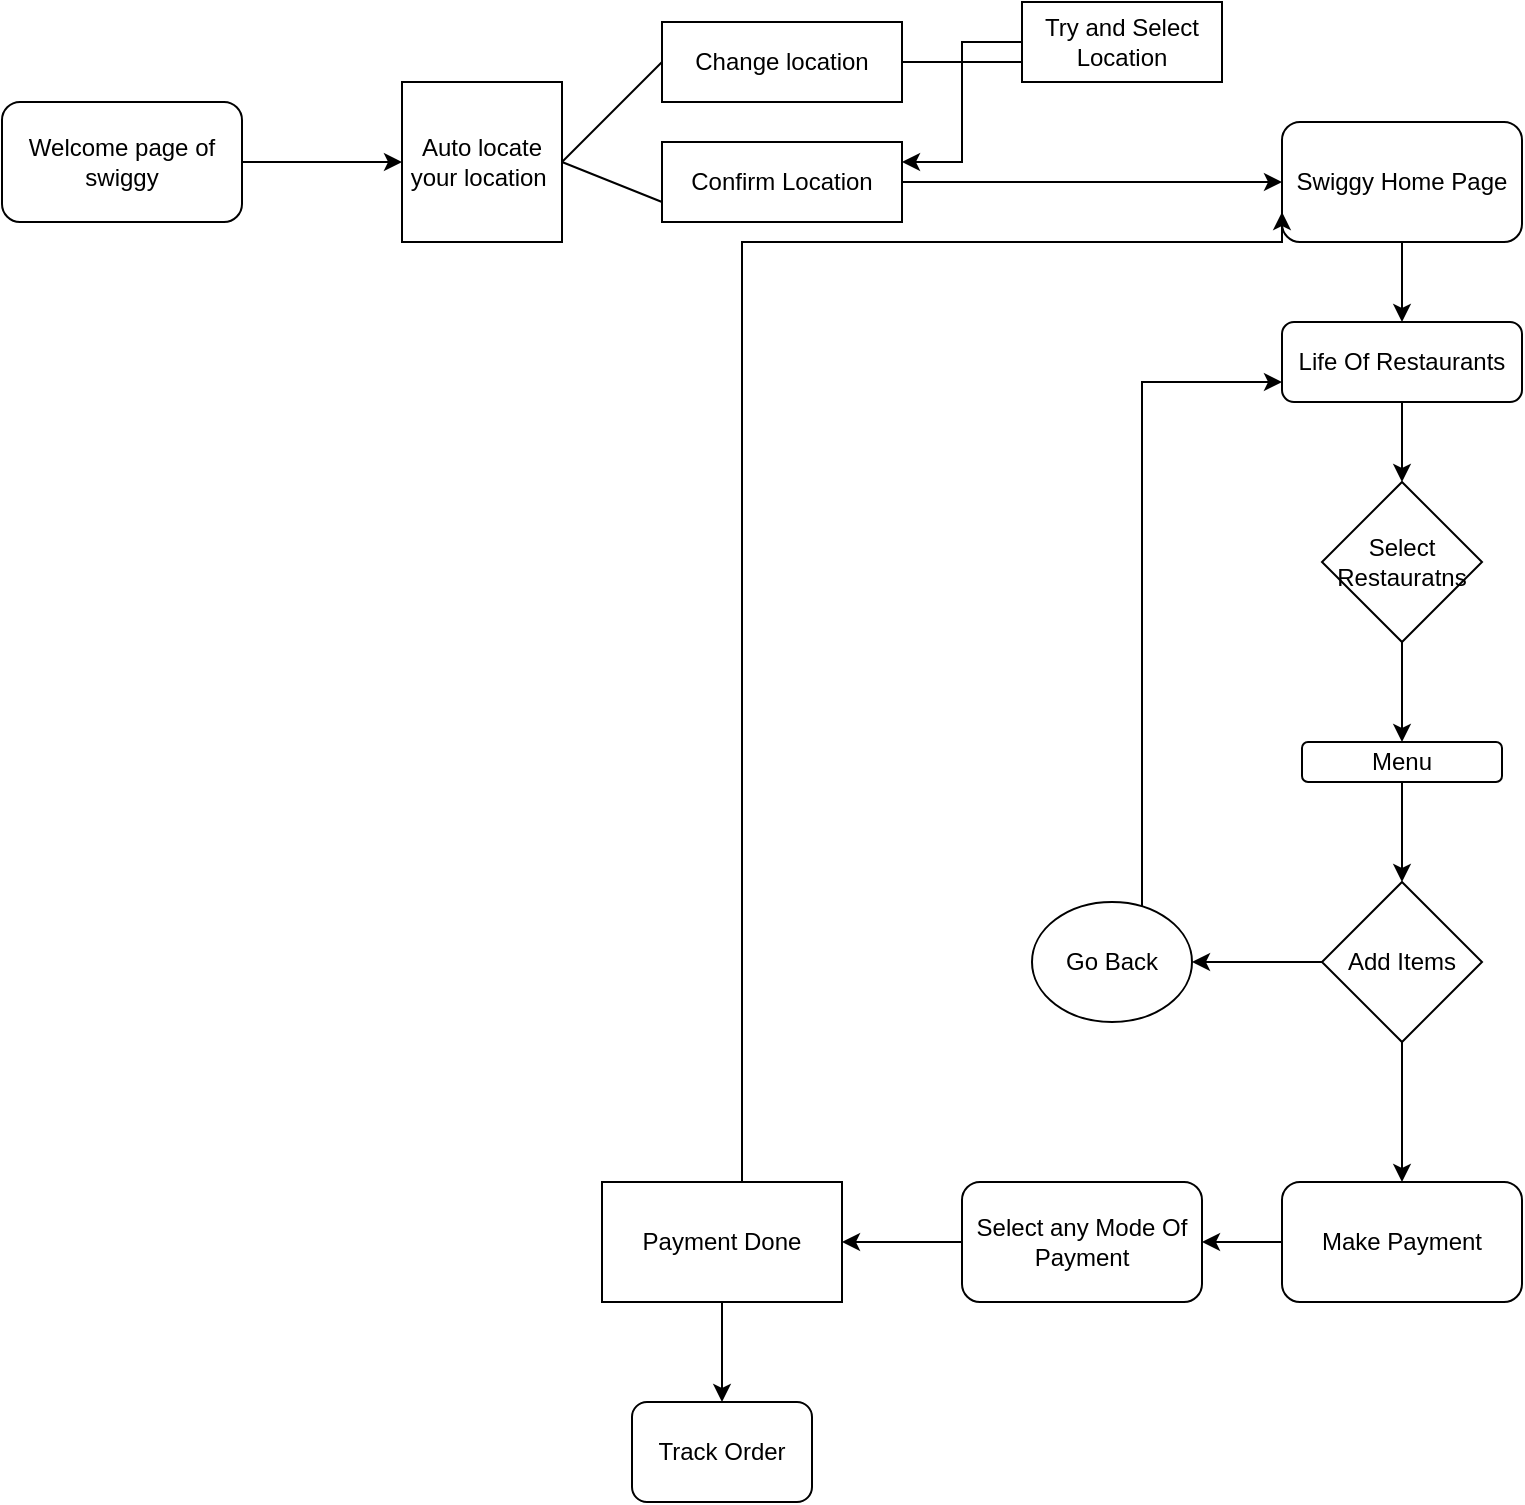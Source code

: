 <mxfile version="28.2.3">
  <diagram name="Page-1" id="aWUcSpzAw-hujBrMD3yU">
    <mxGraphModel dx="786" dy="1620" grid="1" gridSize="10" guides="1" tooltips="1" connect="1" arrows="1" fold="1" page="1" pageScale="1" pageWidth="827" pageHeight="1169" math="0" shadow="0">
      <root>
        <mxCell id="0" />
        <mxCell id="1" parent="0" />
        <mxCell id="c0ev1SywWV7nspTIsW45-24" value="" style="edgeStyle=orthogonalEdgeStyle;rounded=0;orthogonalLoop=1;jettySize=auto;html=1;" edge="1" parent="1" source="c0ev1SywWV7nspTIsW45-3" target="c0ev1SywWV7nspTIsW45-4">
          <mxGeometry relative="1" as="geometry" />
        </mxCell>
        <mxCell id="c0ev1SywWV7nspTIsW45-3" value="Welcome page of swiggy" style="rounded=1;whiteSpace=wrap;html=1;" vertex="1" parent="1">
          <mxGeometry x="30" y="-430" width="120" height="60" as="geometry" />
        </mxCell>
        <mxCell id="c0ev1SywWV7nspTIsW45-4" value="Auto locate your location&amp;nbsp;" style="whiteSpace=wrap;html=1;aspect=fixed;" vertex="1" parent="1">
          <mxGeometry x="230" y="-440" width="80" height="80" as="geometry" />
        </mxCell>
        <mxCell id="c0ev1SywWV7nspTIsW45-5" value="Change location" style="rounded=0;whiteSpace=wrap;html=1;" vertex="1" parent="1">
          <mxGeometry x="360" y="-470" width="120" height="40" as="geometry" />
        </mxCell>
        <mxCell id="c0ev1SywWV7nspTIsW45-26" style="edgeStyle=orthogonalEdgeStyle;rounded=0;orthogonalLoop=1;jettySize=auto;html=1;" edge="1" parent="1" source="c0ev1SywWV7nspTIsW45-6" target="c0ev1SywWV7nspTIsW45-8">
          <mxGeometry relative="1" as="geometry" />
        </mxCell>
        <mxCell id="c0ev1SywWV7nspTIsW45-6" value="Confirm Location" style="rounded=0;whiteSpace=wrap;html=1;" vertex="1" parent="1">
          <mxGeometry x="360" y="-410" width="120" height="40" as="geometry" />
        </mxCell>
        <mxCell id="c0ev1SywWV7nspTIsW45-35" style="edgeStyle=orthogonalEdgeStyle;rounded=0;orthogonalLoop=1;jettySize=auto;html=1;entryX=1;entryY=0.25;entryDx=0;entryDy=0;" edge="1" parent="1" source="c0ev1SywWV7nspTIsW45-7" target="c0ev1SywWV7nspTIsW45-6">
          <mxGeometry relative="1" as="geometry" />
        </mxCell>
        <mxCell id="c0ev1SywWV7nspTIsW45-7" value="Try and Select Location" style="rounded=0;whiteSpace=wrap;html=1;" vertex="1" parent="1">
          <mxGeometry x="540" y="-480" width="100" height="40" as="geometry" />
        </mxCell>
        <mxCell id="c0ev1SywWV7nspTIsW45-36" value="" style="edgeStyle=orthogonalEdgeStyle;rounded=0;orthogonalLoop=1;jettySize=auto;html=1;" edge="1" parent="1" source="c0ev1SywWV7nspTIsW45-8" target="c0ev1SywWV7nspTIsW45-9">
          <mxGeometry relative="1" as="geometry" />
        </mxCell>
        <mxCell id="c0ev1SywWV7nspTIsW45-8" value="Swiggy Home Page" style="rounded=1;whiteSpace=wrap;html=1;" vertex="1" parent="1">
          <mxGeometry x="670" y="-420" width="120" height="60" as="geometry" />
        </mxCell>
        <mxCell id="c0ev1SywWV7nspTIsW45-37" value="" style="edgeStyle=orthogonalEdgeStyle;rounded=0;orthogonalLoop=1;jettySize=auto;html=1;" edge="1" parent="1" source="c0ev1SywWV7nspTIsW45-9" target="c0ev1SywWV7nspTIsW45-10">
          <mxGeometry relative="1" as="geometry" />
        </mxCell>
        <mxCell id="c0ev1SywWV7nspTIsW45-9" value="Life Of Restaurants" style="rounded=1;whiteSpace=wrap;html=1;" vertex="1" parent="1">
          <mxGeometry x="670" y="-320" width="120" height="40" as="geometry" />
        </mxCell>
        <mxCell id="c0ev1SywWV7nspTIsW45-38" value="" style="edgeStyle=orthogonalEdgeStyle;rounded=0;orthogonalLoop=1;jettySize=auto;html=1;" edge="1" parent="1" source="c0ev1SywWV7nspTIsW45-10" target="c0ev1SywWV7nspTIsW45-11">
          <mxGeometry relative="1" as="geometry" />
        </mxCell>
        <mxCell id="c0ev1SywWV7nspTIsW45-10" value="Select Restauratns" style="rhombus;whiteSpace=wrap;html=1;" vertex="1" parent="1">
          <mxGeometry x="690" y="-240" width="80" height="80" as="geometry" />
        </mxCell>
        <mxCell id="c0ev1SywWV7nspTIsW45-39" value="" style="edgeStyle=orthogonalEdgeStyle;rounded=0;orthogonalLoop=1;jettySize=auto;html=1;" edge="1" parent="1" source="c0ev1SywWV7nspTIsW45-11" target="c0ev1SywWV7nspTIsW45-16">
          <mxGeometry relative="1" as="geometry" />
        </mxCell>
        <mxCell id="c0ev1SywWV7nspTIsW45-11" value="Menu" style="rounded=1;whiteSpace=wrap;html=1;" vertex="1" parent="1">
          <mxGeometry x="680" y="-110" width="100" height="20" as="geometry" />
        </mxCell>
        <mxCell id="c0ev1SywWV7nspTIsW45-40" value="" style="edgeStyle=orthogonalEdgeStyle;rounded=0;orthogonalLoop=1;jettySize=auto;html=1;" edge="1" parent="1" source="c0ev1SywWV7nspTIsW45-16" target="c0ev1SywWV7nspTIsW45-20">
          <mxGeometry relative="1" as="geometry" />
        </mxCell>
        <mxCell id="c0ev1SywWV7nspTIsW45-45" value="" style="edgeStyle=orthogonalEdgeStyle;rounded=0;orthogonalLoop=1;jettySize=auto;html=1;" edge="1" parent="1" source="c0ev1SywWV7nspTIsW45-16" target="c0ev1SywWV7nspTIsW45-17">
          <mxGeometry relative="1" as="geometry" />
        </mxCell>
        <mxCell id="c0ev1SywWV7nspTIsW45-16" value="Add Items" style="rhombus;whiteSpace=wrap;html=1;" vertex="1" parent="1">
          <mxGeometry x="690" y="-40" width="80" height="80" as="geometry" />
        </mxCell>
        <mxCell id="c0ev1SywWV7nspTIsW45-46" style="edgeStyle=orthogonalEdgeStyle;rounded=0;orthogonalLoop=1;jettySize=auto;html=1;entryX=0;entryY=0.75;entryDx=0;entryDy=0;" edge="1" parent="1" source="c0ev1SywWV7nspTIsW45-17" target="c0ev1SywWV7nspTIsW45-9">
          <mxGeometry relative="1" as="geometry">
            <Array as="points">
              <mxPoint x="600" y="-290" />
            </Array>
          </mxGeometry>
        </mxCell>
        <mxCell id="c0ev1SywWV7nspTIsW45-17" value="Go Back" style="ellipse;whiteSpace=wrap;html=1;" vertex="1" parent="1">
          <mxGeometry x="545" y="-30" width="80" height="60" as="geometry" />
        </mxCell>
        <mxCell id="c0ev1SywWV7nspTIsW45-41" value="" style="edgeStyle=orthogonalEdgeStyle;rounded=0;orthogonalLoop=1;jettySize=auto;html=1;" edge="1" parent="1" source="c0ev1SywWV7nspTIsW45-20" target="c0ev1SywWV7nspTIsW45-21">
          <mxGeometry relative="1" as="geometry" />
        </mxCell>
        <mxCell id="c0ev1SywWV7nspTIsW45-20" value="Make Payment" style="rounded=1;whiteSpace=wrap;html=1;" vertex="1" parent="1">
          <mxGeometry x="670" y="110" width="120" height="60" as="geometry" />
        </mxCell>
        <mxCell id="c0ev1SywWV7nspTIsW45-42" value="" style="edgeStyle=orthogonalEdgeStyle;rounded=0;orthogonalLoop=1;jettySize=auto;html=1;" edge="1" parent="1" source="c0ev1SywWV7nspTIsW45-21" target="c0ev1SywWV7nspTIsW45-22">
          <mxGeometry relative="1" as="geometry" />
        </mxCell>
        <mxCell id="c0ev1SywWV7nspTIsW45-21" value="Select any Mode Of Payment" style="rounded=1;whiteSpace=wrap;html=1;" vertex="1" parent="1">
          <mxGeometry x="510" y="110" width="120" height="60" as="geometry" />
        </mxCell>
        <mxCell id="c0ev1SywWV7nspTIsW45-44" value="" style="edgeStyle=orthogonalEdgeStyle;rounded=0;orthogonalLoop=1;jettySize=auto;html=1;" edge="1" parent="1" source="c0ev1SywWV7nspTIsW45-22" target="c0ev1SywWV7nspTIsW45-23">
          <mxGeometry relative="1" as="geometry" />
        </mxCell>
        <mxCell id="c0ev1SywWV7nspTIsW45-47" style="edgeStyle=orthogonalEdgeStyle;rounded=0;orthogonalLoop=1;jettySize=auto;html=1;entryX=0;entryY=0.75;entryDx=0;entryDy=0;" edge="1" parent="1" source="c0ev1SywWV7nspTIsW45-22" target="c0ev1SywWV7nspTIsW45-8">
          <mxGeometry relative="1" as="geometry">
            <mxPoint x="400" y="-40" as="targetPoint" />
            <Array as="points">
              <mxPoint x="400" y="-360" />
              <mxPoint x="670" y="-360" />
            </Array>
          </mxGeometry>
        </mxCell>
        <mxCell id="c0ev1SywWV7nspTIsW45-22" value="Payment Done" style="rounded=0;whiteSpace=wrap;html=1;" vertex="1" parent="1">
          <mxGeometry x="330" y="110" width="120" height="60" as="geometry" />
        </mxCell>
        <mxCell id="c0ev1SywWV7nspTIsW45-23" value="Track Order" style="rounded=1;whiteSpace=wrap;html=1;" vertex="1" parent="1">
          <mxGeometry x="345" y="220" width="90" height="50" as="geometry" />
        </mxCell>
        <mxCell id="c0ev1SywWV7nspTIsW45-33" value="" style="endArrow=none;html=1;rounded=0;" edge="1" parent="1">
          <mxGeometry width="50" height="50" relative="1" as="geometry">
            <mxPoint x="540" y="-450" as="sourcePoint" />
            <mxPoint x="530" y="-450" as="targetPoint" />
            <Array as="points">
              <mxPoint x="480" y="-450" />
            </Array>
          </mxGeometry>
        </mxCell>
        <mxCell id="c0ev1SywWV7nspTIsW45-49" value="" style="endArrow=none;html=1;rounded=0;" edge="1" parent="1">
          <mxGeometry width="50" height="50" relative="1" as="geometry">
            <mxPoint x="310" y="-400" as="sourcePoint" />
            <mxPoint x="360" y="-450" as="targetPoint" />
          </mxGeometry>
        </mxCell>
        <mxCell id="c0ev1SywWV7nspTIsW45-51" value="" style="endArrow=none;html=1;rounded=0;entryX=0;entryY=0.75;entryDx=0;entryDy=0;exitX=1;exitY=0.5;exitDx=0;exitDy=0;" edge="1" parent="1" source="c0ev1SywWV7nspTIsW45-4" target="c0ev1SywWV7nspTIsW45-6">
          <mxGeometry width="50" height="50" relative="1" as="geometry">
            <mxPoint x="310" y="-360" as="sourcePoint" />
            <mxPoint x="360" y="-410" as="targetPoint" />
          </mxGeometry>
        </mxCell>
      </root>
    </mxGraphModel>
  </diagram>
</mxfile>
